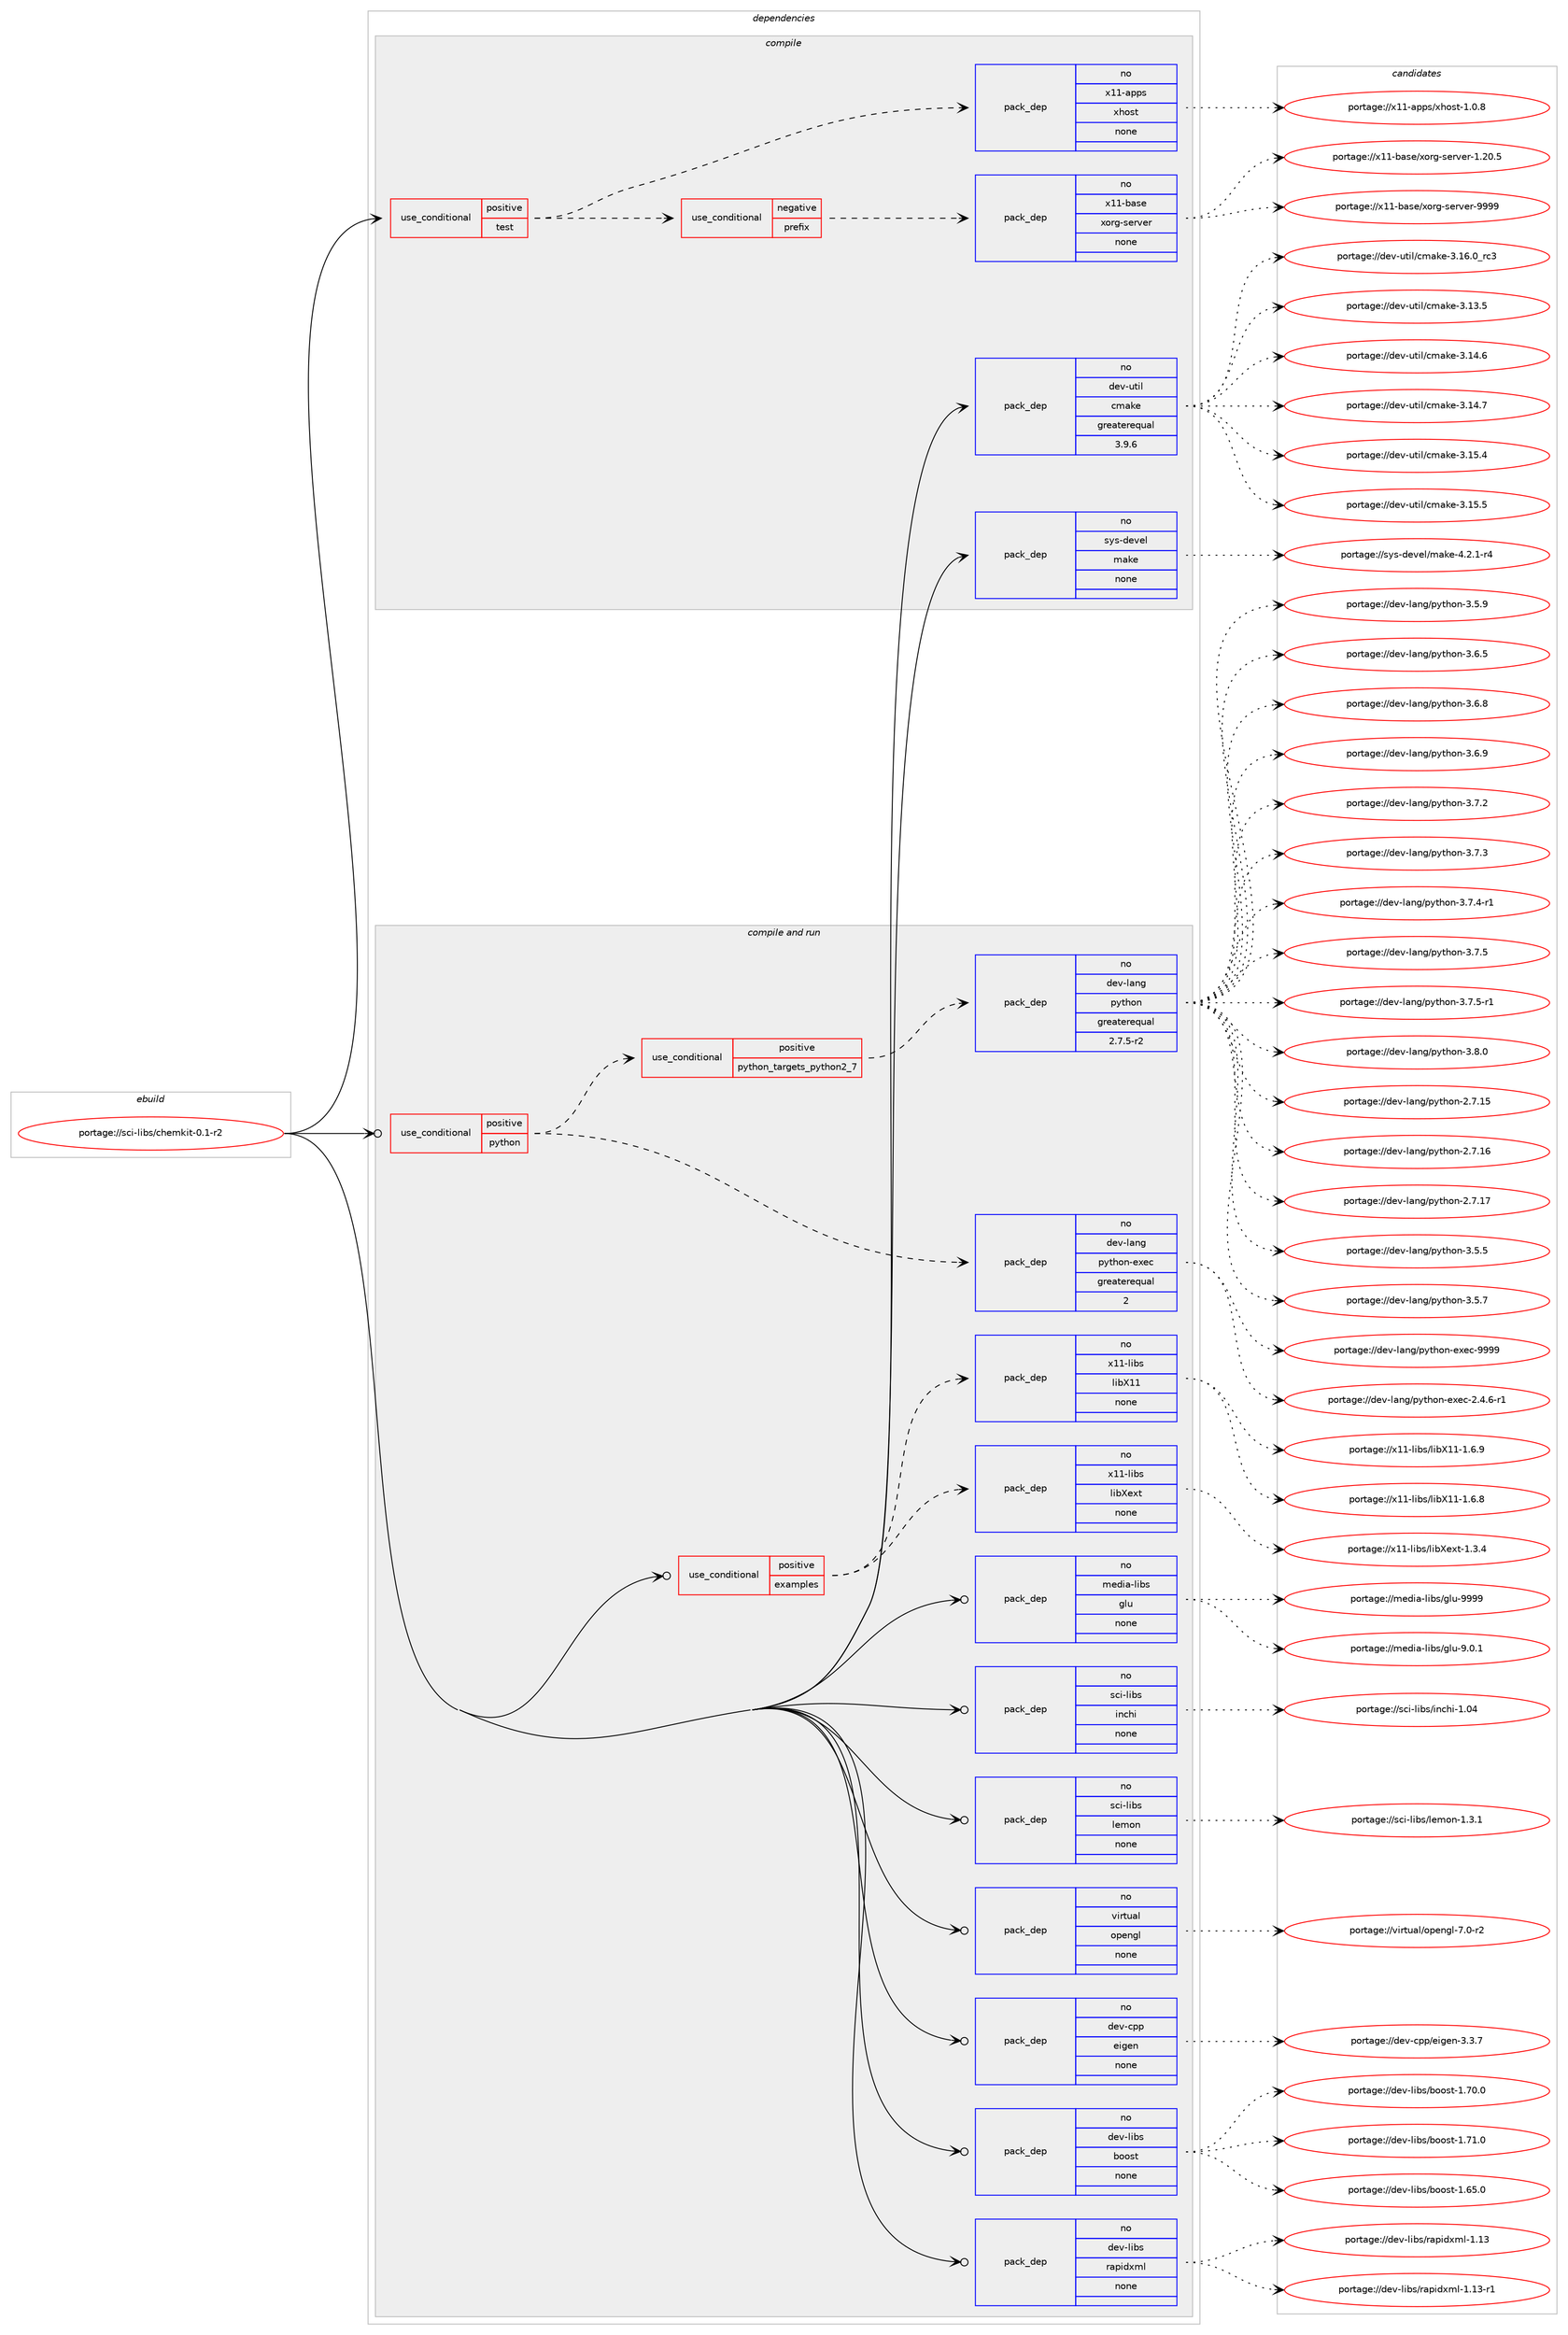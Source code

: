 digraph prolog {

# *************
# Graph options
# *************

newrank=true;
concentrate=true;
compound=true;
graph [rankdir=LR,fontname=Helvetica,fontsize=10,ranksep=1.5];#, ranksep=2.5, nodesep=0.2];
edge  [arrowhead=vee];
node  [fontname=Helvetica,fontsize=10];

# **********
# The ebuild
# **********

subgraph cluster_leftcol {
color=gray;
rank=same;
label=<<i>ebuild</i>>;
id [label="portage://sci-libs/chemkit-0.1-r2", color=red, width=4, href="../sci-libs/chemkit-0.1-r2.svg"];
}

# ****************
# The dependencies
# ****************

subgraph cluster_midcol {
color=gray;
label=<<i>dependencies</i>>;
subgraph cluster_compile {
fillcolor="#eeeeee";
style=filled;
label=<<i>compile</i>>;
subgraph cond96231 {
dependency389016 [label=<<TABLE BORDER="0" CELLBORDER="1" CELLSPACING="0" CELLPADDING="4"><TR><TD ROWSPAN="3" CELLPADDING="10">use_conditional</TD></TR><TR><TD>positive</TD></TR><TR><TD>test</TD></TR></TABLE>>, shape=none, color=red];
subgraph cond96232 {
dependency389017 [label=<<TABLE BORDER="0" CELLBORDER="1" CELLSPACING="0" CELLPADDING="4"><TR><TD ROWSPAN="3" CELLPADDING="10">use_conditional</TD></TR><TR><TD>negative</TD></TR><TR><TD>prefix</TD></TR></TABLE>>, shape=none, color=red];
subgraph pack286185 {
dependency389018 [label=<<TABLE BORDER="0" CELLBORDER="1" CELLSPACING="0" CELLPADDING="4" WIDTH="220"><TR><TD ROWSPAN="6" CELLPADDING="30">pack_dep</TD></TR><TR><TD WIDTH="110">no</TD></TR><TR><TD>x11-base</TD></TR><TR><TD>xorg-server</TD></TR><TR><TD>none</TD></TR><TR><TD></TD></TR></TABLE>>, shape=none, color=blue];
}
dependency389017:e -> dependency389018:w [weight=20,style="dashed",arrowhead="vee"];
}
dependency389016:e -> dependency389017:w [weight=20,style="dashed",arrowhead="vee"];
subgraph pack286186 {
dependency389019 [label=<<TABLE BORDER="0" CELLBORDER="1" CELLSPACING="0" CELLPADDING="4" WIDTH="220"><TR><TD ROWSPAN="6" CELLPADDING="30">pack_dep</TD></TR><TR><TD WIDTH="110">no</TD></TR><TR><TD>x11-apps</TD></TR><TR><TD>xhost</TD></TR><TR><TD>none</TD></TR><TR><TD></TD></TR></TABLE>>, shape=none, color=blue];
}
dependency389016:e -> dependency389019:w [weight=20,style="dashed",arrowhead="vee"];
}
id:e -> dependency389016:w [weight=20,style="solid",arrowhead="vee"];
subgraph pack286187 {
dependency389020 [label=<<TABLE BORDER="0" CELLBORDER="1" CELLSPACING="0" CELLPADDING="4" WIDTH="220"><TR><TD ROWSPAN="6" CELLPADDING="30">pack_dep</TD></TR><TR><TD WIDTH="110">no</TD></TR><TR><TD>dev-util</TD></TR><TR><TD>cmake</TD></TR><TR><TD>greaterequal</TD></TR><TR><TD>3.9.6</TD></TR></TABLE>>, shape=none, color=blue];
}
id:e -> dependency389020:w [weight=20,style="solid",arrowhead="vee"];
subgraph pack286188 {
dependency389021 [label=<<TABLE BORDER="0" CELLBORDER="1" CELLSPACING="0" CELLPADDING="4" WIDTH="220"><TR><TD ROWSPAN="6" CELLPADDING="30">pack_dep</TD></TR><TR><TD WIDTH="110">no</TD></TR><TR><TD>sys-devel</TD></TR><TR><TD>make</TD></TR><TR><TD>none</TD></TR><TR><TD></TD></TR></TABLE>>, shape=none, color=blue];
}
id:e -> dependency389021:w [weight=20,style="solid",arrowhead="vee"];
}
subgraph cluster_compileandrun {
fillcolor="#eeeeee";
style=filled;
label=<<i>compile and run</i>>;
subgraph cond96233 {
dependency389022 [label=<<TABLE BORDER="0" CELLBORDER="1" CELLSPACING="0" CELLPADDING="4"><TR><TD ROWSPAN="3" CELLPADDING="10">use_conditional</TD></TR><TR><TD>positive</TD></TR><TR><TD>examples</TD></TR></TABLE>>, shape=none, color=red];
subgraph pack286189 {
dependency389023 [label=<<TABLE BORDER="0" CELLBORDER="1" CELLSPACING="0" CELLPADDING="4" WIDTH="220"><TR><TD ROWSPAN="6" CELLPADDING="30">pack_dep</TD></TR><TR><TD WIDTH="110">no</TD></TR><TR><TD>x11-libs</TD></TR><TR><TD>libX11</TD></TR><TR><TD>none</TD></TR><TR><TD></TD></TR></TABLE>>, shape=none, color=blue];
}
dependency389022:e -> dependency389023:w [weight=20,style="dashed",arrowhead="vee"];
subgraph pack286190 {
dependency389024 [label=<<TABLE BORDER="0" CELLBORDER="1" CELLSPACING="0" CELLPADDING="4" WIDTH="220"><TR><TD ROWSPAN="6" CELLPADDING="30">pack_dep</TD></TR><TR><TD WIDTH="110">no</TD></TR><TR><TD>x11-libs</TD></TR><TR><TD>libXext</TD></TR><TR><TD>none</TD></TR><TR><TD></TD></TR></TABLE>>, shape=none, color=blue];
}
dependency389022:e -> dependency389024:w [weight=20,style="dashed",arrowhead="vee"];
}
id:e -> dependency389022:w [weight=20,style="solid",arrowhead="odotvee"];
subgraph cond96234 {
dependency389025 [label=<<TABLE BORDER="0" CELLBORDER="1" CELLSPACING="0" CELLPADDING="4"><TR><TD ROWSPAN="3" CELLPADDING="10">use_conditional</TD></TR><TR><TD>positive</TD></TR><TR><TD>python</TD></TR></TABLE>>, shape=none, color=red];
subgraph cond96235 {
dependency389026 [label=<<TABLE BORDER="0" CELLBORDER="1" CELLSPACING="0" CELLPADDING="4"><TR><TD ROWSPAN="3" CELLPADDING="10">use_conditional</TD></TR><TR><TD>positive</TD></TR><TR><TD>python_targets_python2_7</TD></TR></TABLE>>, shape=none, color=red];
subgraph pack286191 {
dependency389027 [label=<<TABLE BORDER="0" CELLBORDER="1" CELLSPACING="0" CELLPADDING="4" WIDTH="220"><TR><TD ROWSPAN="6" CELLPADDING="30">pack_dep</TD></TR><TR><TD WIDTH="110">no</TD></TR><TR><TD>dev-lang</TD></TR><TR><TD>python</TD></TR><TR><TD>greaterequal</TD></TR><TR><TD>2.7.5-r2</TD></TR></TABLE>>, shape=none, color=blue];
}
dependency389026:e -> dependency389027:w [weight=20,style="dashed",arrowhead="vee"];
}
dependency389025:e -> dependency389026:w [weight=20,style="dashed",arrowhead="vee"];
subgraph pack286192 {
dependency389028 [label=<<TABLE BORDER="0" CELLBORDER="1" CELLSPACING="0" CELLPADDING="4" WIDTH="220"><TR><TD ROWSPAN="6" CELLPADDING="30">pack_dep</TD></TR><TR><TD WIDTH="110">no</TD></TR><TR><TD>dev-lang</TD></TR><TR><TD>python-exec</TD></TR><TR><TD>greaterequal</TD></TR><TR><TD>2</TD></TR></TABLE>>, shape=none, color=blue];
}
dependency389025:e -> dependency389028:w [weight=20,style="dashed",arrowhead="vee"];
}
id:e -> dependency389025:w [weight=20,style="solid",arrowhead="odotvee"];
subgraph pack286193 {
dependency389029 [label=<<TABLE BORDER="0" CELLBORDER="1" CELLSPACING="0" CELLPADDING="4" WIDTH="220"><TR><TD ROWSPAN="6" CELLPADDING="30">pack_dep</TD></TR><TR><TD WIDTH="110">no</TD></TR><TR><TD>dev-cpp</TD></TR><TR><TD>eigen</TD></TR><TR><TD>none</TD></TR><TR><TD></TD></TR></TABLE>>, shape=none, color=blue];
}
id:e -> dependency389029:w [weight=20,style="solid",arrowhead="odotvee"];
subgraph pack286194 {
dependency389030 [label=<<TABLE BORDER="0" CELLBORDER="1" CELLSPACING="0" CELLPADDING="4" WIDTH="220"><TR><TD ROWSPAN="6" CELLPADDING="30">pack_dep</TD></TR><TR><TD WIDTH="110">no</TD></TR><TR><TD>dev-libs</TD></TR><TR><TD>boost</TD></TR><TR><TD>none</TD></TR><TR><TD></TD></TR></TABLE>>, shape=none, color=blue];
}
id:e -> dependency389030:w [weight=20,style="solid",arrowhead="odotvee"];
subgraph pack286195 {
dependency389031 [label=<<TABLE BORDER="0" CELLBORDER="1" CELLSPACING="0" CELLPADDING="4" WIDTH="220"><TR><TD ROWSPAN="6" CELLPADDING="30">pack_dep</TD></TR><TR><TD WIDTH="110">no</TD></TR><TR><TD>dev-libs</TD></TR><TR><TD>rapidxml</TD></TR><TR><TD>none</TD></TR><TR><TD></TD></TR></TABLE>>, shape=none, color=blue];
}
id:e -> dependency389031:w [weight=20,style="solid",arrowhead="odotvee"];
subgraph pack286196 {
dependency389032 [label=<<TABLE BORDER="0" CELLBORDER="1" CELLSPACING="0" CELLPADDING="4" WIDTH="220"><TR><TD ROWSPAN="6" CELLPADDING="30">pack_dep</TD></TR><TR><TD WIDTH="110">no</TD></TR><TR><TD>media-libs</TD></TR><TR><TD>glu</TD></TR><TR><TD>none</TD></TR><TR><TD></TD></TR></TABLE>>, shape=none, color=blue];
}
id:e -> dependency389032:w [weight=20,style="solid",arrowhead="odotvee"];
subgraph pack286197 {
dependency389033 [label=<<TABLE BORDER="0" CELLBORDER="1" CELLSPACING="0" CELLPADDING="4" WIDTH="220"><TR><TD ROWSPAN="6" CELLPADDING="30">pack_dep</TD></TR><TR><TD WIDTH="110">no</TD></TR><TR><TD>sci-libs</TD></TR><TR><TD>inchi</TD></TR><TR><TD>none</TD></TR><TR><TD></TD></TR></TABLE>>, shape=none, color=blue];
}
id:e -> dependency389033:w [weight=20,style="solid",arrowhead="odotvee"];
subgraph pack286198 {
dependency389034 [label=<<TABLE BORDER="0" CELLBORDER="1" CELLSPACING="0" CELLPADDING="4" WIDTH="220"><TR><TD ROWSPAN="6" CELLPADDING="30">pack_dep</TD></TR><TR><TD WIDTH="110">no</TD></TR><TR><TD>sci-libs</TD></TR><TR><TD>lemon</TD></TR><TR><TD>none</TD></TR><TR><TD></TD></TR></TABLE>>, shape=none, color=blue];
}
id:e -> dependency389034:w [weight=20,style="solid",arrowhead="odotvee"];
subgraph pack286199 {
dependency389035 [label=<<TABLE BORDER="0" CELLBORDER="1" CELLSPACING="0" CELLPADDING="4" WIDTH="220"><TR><TD ROWSPAN="6" CELLPADDING="30">pack_dep</TD></TR><TR><TD WIDTH="110">no</TD></TR><TR><TD>virtual</TD></TR><TR><TD>opengl</TD></TR><TR><TD>none</TD></TR><TR><TD></TD></TR></TABLE>>, shape=none, color=blue];
}
id:e -> dependency389035:w [weight=20,style="solid",arrowhead="odotvee"];
}
subgraph cluster_run {
fillcolor="#eeeeee";
style=filled;
label=<<i>run</i>>;
}
}

# **************
# The candidates
# **************

subgraph cluster_choices {
rank=same;
color=gray;
label=<<i>candidates</i>>;

subgraph choice286185 {
color=black;
nodesep=1;
choiceportage1204949459897115101471201111141034511510111411810111445494650484653 [label="portage://x11-base/xorg-server-1.20.5", color=red, width=4,href="../x11-base/xorg-server-1.20.5.svg"];
choiceportage120494945989711510147120111114103451151011141181011144557575757 [label="portage://x11-base/xorg-server-9999", color=red, width=4,href="../x11-base/xorg-server-9999.svg"];
dependency389018:e -> choiceportage1204949459897115101471201111141034511510111411810111445494650484653:w [style=dotted,weight="100"];
dependency389018:e -> choiceportage120494945989711510147120111114103451151011141181011144557575757:w [style=dotted,weight="100"];
}
subgraph choice286186 {
color=black;
nodesep=1;
choiceportage1204949459711211211547120104111115116454946484656 [label="portage://x11-apps/xhost-1.0.8", color=red, width=4,href="../x11-apps/xhost-1.0.8.svg"];
dependency389019:e -> choiceportage1204949459711211211547120104111115116454946484656:w [style=dotted,weight="100"];
}
subgraph choice286187 {
color=black;
nodesep=1;
choiceportage1001011184511711610510847991099710710145514649514653 [label="portage://dev-util/cmake-3.13.5", color=red, width=4,href="../dev-util/cmake-3.13.5.svg"];
choiceportage1001011184511711610510847991099710710145514649524654 [label="portage://dev-util/cmake-3.14.6", color=red, width=4,href="../dev-util/cmake-3.14.6.svg"];
choiceportage1001011184511711610510847991099710710145514649524655 [label="portage://dev-util/cmake-3.14.7", color=red, width=4,href="../dev-util/cmake-3.14.7.svg"];
choiceportage1001011184511711610510847991099710710145514649534652 [label="portage://dev-util/cmake-3.15.4", color=red, width=4,href="../dev-util/cmake-3.15.4.svg"];
choiceportage1001011184511711610510847991099710710145514649534653 [label="portage://dev-util/cmake-3.15.5", color=red, width=4,href="../dev-util/cmake-3.15.5.svg"];
choiceportage1001011184511711610510847991099710710145514649544648951149951 [label="portage://dev-util/cmake-3.16.0_rc3", color=red, width=4,href="../dev-util/cmake-3.16.0_rc3.svg"];
dependency389020:e -> choiceportage1001011184511711610510847991099710710145514649514653:w [style=dotted,weight="100"];
dependency389020:e -> choiceportage1001011184511711610510847991099710710145514649524654:w [style=dotted,weight="100"];
dependency389020:e -> choiceportage1001011184511711610510847991099710710145514649524655:w [style=dotted,weight="100"];
dependency389020:e -> choiceportage1001011184511711610510847991099710710145514649534652:w [style=dotted,weight="100"];
dependency389020:e -> choiceportage1001011184511711610510847991099710710145514649534653:w [style=dotted,weight="100"];
dependency389020:e -> choiceportage1001011184511711610510847991099710710145514649544648951149951:w [style=dotted,weight="100"];
}
subgraph choice286188 {
color=black;
nodesep=1;
choiceportage1151211154510010111810110847109971071014552465046494511452 [label="portage://sys-devel/make-4.2.1-r4", color=red, width=4,href="../sys-devel/make-4.2.1-r4.svg"];
dependency389021:e -> choiceportage1151211154510010111810110847109971071014552465046494511452:w [style=dotted,weight="100"];
}
subgraph choice286189 {
color=black;
nodesep=1;
choiceportage120494945108105981154710810598884949454946544656 [label="portage://x11-libs/libX11-1.6.8", color=red, width=4,href="../x11-libs/libX11-1.6.8.svg"];
choiceportage120494945108105981154710810598884949454946544657 [label="portage://x11-libs/libX11-1.6.9", color=red, width=4,href="../x11-libs/libX11-1.6.9.svg"];
dependency389023:e -> choiceportage120494945108105981154710810598884949454946544656:w [style=dotted,weight="100"];
dependency389023:e -> choiceportage120494945108105981154710810598884949454946544657:w [style=dotted,weight="100"];
}
subgraph choice286190 {
color=black;
nodesep=1;
choiceportage12049494510810598115471081059888101120116454946514652 [label="portage://x11-libs/libXext-1.3.4", color=red, width=4,href="../x11-libs/libXext-1.3.4.svg"];
dependency389024:e -> choiceportage12049494510810598115471081059888101120116454946514652:w [style=dotted,weight="100"];
}
subgraph choice286191 {
color=black;
nodesep=1;
choiceportage10010111845108971101034711212111610411111045504655464953 [label="portage://dev-lang/python-2.7.15", color=red, width=4,href="../dev-lang/python-2.7.15.svg"];
choiceportage10010111845108971101034711212111610411111045504655464954 [label="portage://dev-lang/python-2.7.16", color=red, width=4,href="../dev-lang/python-2.7.16.svg"];
choiceportage10010111845108971101034711212111610411111045504655464955 [label="portage://dev-lang/python-2.7.17", color=red, width=4,href="../dev-lang/python-2.7.17.svg"];
choiceportage100101118451089711010347112121116104111110455146534653 [label="portage://dev-lang/python-3.5.5", color=red, width=4,href="../dev-lang/python-3.5.5.svg"];
choiceportage100101118451089711010347112121116104111110455146534655 [label="portage://dev-lang/python-3.5.7", color=red, width=4,href="../dev-lang/python-3.5.7.svg"];
choiceportage100101118451089711010347112121116104111110455146534657 [label="portage://dev-lang/python-3.5.9", color=red, width=4,href="../dev-lang/python-3.5.9.svg"];
choiceportage100101118451089711010347112121116104111110455146544653 [label="portage://dev-lang/python-3.6.5", color=red, width=4,href="../dev-lang/python-3.6.5.svg"];
choiceportage100101118451089711010347112121116104111110455146544656 [label="portage://dev-lang/python-3.6.8", color=red, width=4,href="../dev-lang/python-3.6.8.svg"];
choiceportage100101118451089711010347112121116104111110455146544657 [label="portage://dev-lang/python-3.6.9", color=red, width=4,href="../dev-lang/python-3.6.9.svg"];
choiceportage100101118451089711010347112121116104111110455146554650 [label="portage://dev-lang/python-3.7.2", color=red, width=4,href="../dev-lang/python-3.7.2.svg"];
choiceportage100101118451089711010347112121116104111110455146554651 [label="portage://dev-lang/python-3.7.3", color=red, width=4,href="../dev-lang/python-3.7.3.svg"];
choiceportage1001011184510897110103471121211161041111104551465546524511449 [label="portage://dev-lang/python-3.7.4-r1", color=red, width=4,href="../dev-lang/python-3.7.4-r1.svg"];
choiceportage100101118451089711010347112121116104111110455146554653 [label="portage://dev-lang/python-3.7.5", color=red, width=4,href="../dev-lang/python-3.7.5.svg"];
choiceportage1001011184510897110103471121211161041111104551465546534511449 [label="portage://dev-lang/python-3.7.5-r1", color=red, width=4,href="../dev-lang/python-3.7.5-r1.svg"];
choiceportage100101118451089711010347112121116104111110455146564648 [label="portage://dev-lang/python-3.8.0", color=red, width=4,href="../dev-lang/python-3.8.0.svg"];
dependency389027:e -> choiceportage10010111845108971101034711212111610411111045504655464953:w [style=dotted,weight="100"];
dependency389027:e -> choiceportage10010111845108971101034711212111610411111045504655464954:w [style=dotted,weight="100"];
dependency389027:e -> choiceportage10010111845108971101034711212111610411111045504655464955:w [style=dotted,weight="100"];
dependency389027:e -> choiceportage100101118451089711010347112121116104111110455146534653:w [style=dotted,weight="100"];
dependency389027:e -> choiceportage100101118451089711010347112121116104111110455146534655:w [style=dotted,weight="100"];
dependency389027:e -> choiceportage100101118451089711010347112121116104111110455146534657:w [style=dotted,weight="100"];
dependency389027:e -> choiceportage100101118451089711010347112121116104111110455146544653:w [style=dotted,weight="100"];
dependency389027:e -> choiceportage100101118451089711010347112121116104111110455146544656:w [style=dotted,weight="100"];
dependency389027:e -> choiceportage100101118451089711010347112121116104111110455146544657:w [style=dotted,weight="100"];
dependency389027:e -> choiceportage100101118451089711010347112121116104111110455146554650:w [style=dotted,weight="100"];
dependency389027:e -> choiceportage100101118451089711010347112121116104111110455146554651:w [style=dotted,weight="100"];
dependency389027:e -> choiceportage1001011184510897110103471121211161041111104551465546524511449:w [style=dotted,weight="100"];
dependency389027:e -> choiceportage100101118451089711010347112121116104111110455146554653:w [style=dotted,weight="100"];
dependency389027:e -> choiceportage1001011184510897110103471121211161041111104551465546534511449:w [style=dotted,weight="100"];
dependency389027:e -> choiceportage100101118451089711010347112121116104111110455146564648:w [style=dotted,weight="100"];
}
subgraph choice286192 {
color=black;
nodesep=1;
choiceportage10010111845108971101034711212111610411111045101120101994550465246544511449 [label="portage://dev-lang/python-exec-2.4.6-r1", color=red, width=4,href="../dev-lang/python-exec-2.4.6-r1.svg"];
choiceportage10010111845108971101034711212111610411111045101120101994557575757 [label="portage://dev-lang/python-exec-9999", color=red, width=4,href="../dev-lang/python-exec-9999.svg"];
dependency389028:e -> choiceportage10010111845108971101034711212111610411111045101120101994550465246544511449:w [style=dotted,weight="100"];
dependency389028:e -> choiceportage10010111845108971101034711212111610411111045101120101994557575757:w [style=dotted,weight="100"];
}
subgraph choice286193 {
color=black;
nodesep=1;
choiceportage100101118459911211247101105103101110455146514655 [label="portage://dev-cpp/eigen-3.3.7", color=red, width=4,href="../dev-cpp/eigen-3.3.7.svg"];
dependency389029:e -> choiceportage100101118459911211247101105103101110455146514655:w [style=dotted,weight="100"];
}
subgraph choice286194 {
color=black;
nodesep=1;
choiceportage1001011184510810598115479811111111511645494654534648 [label="portage://dev-libs/boost-1.65.0", color=red, width=4,href="../dev-libs/boost-1.65.0.svg"];
choiceportage1001011184510810598115479811111111511645494655484648 [label="portage://dev-libs/boost-1.70.0", color=red, width=4,href="../dev-libs/boost-1.70.0.svg"];
choiceportage1001011184510810598115479811111111511645494655494648 [label="portage://dev-libs/boost-1.71.0", color=red, width=4,href="../dev-libs/boost-1.71.0.svg"];
dependency389030:e -> choiceportage1001011184510810598115479811111111511645494654534648:w [style=dotted,weight="100"];
dependency389030:e -> choiceportage1001011184510810598115479811111111511645494655484648:w [style=dotted,weight="100"];
dependency389030:e -> choiceportage1001011184510810598115479811111111511645494655494648:w [style=dotted,weight="100"];
}
subgraph choice286195 {
color=black;
nodesep=1;
choiceportage100101118451081059811547114971121051001201091084549464951 [label="portage://dev-libs/rapidxml-1.13", color=red, width=4,href="../dev-libs/rapidxml-1.13.svg"];
choiceportage1001011184510810598115471149711210510012010910845494649514511449 [label="portage://dev-libs/rapidxml-1.13-r1", color=red, width=4,href="../dev-libs/rapidxml-1.13-r1.svg"];
dependency389031:e -> choiceportage100101118451081059811547114971121051001201091084549464951:w [style=dotted,weight="100"];
dependency389031:e -> choiceportage1001011184510810598115471149711210510012010910845494649514511449:w [style=dotted,weight="100"];
}
subgraph choice286196 {
color=black;
nodesep=1;
choiceportage10910110010597451081059811547103108117455746484649 [label="portage://media-libs/glu-9.0.1", color=red, width=4,href="../media-libs/glu-9.0.1.svg"];
choiceportage109101100105974510810598115471031081174557575757 [label="portage://media-libs/glu-9999", color=red, width=4,href="../media-libs/glu-9999.svg"];
dependency389032:e -> choiceportage10910110010597451081059811547103108117455746484649:w [style=dotted,weight="100"];
dependency389032:e -> choiceportage109101100105974510810598115471031081174557575757:w [style=dotted,weight="100"];
}
subgraph choice286197 {
color=black;
nodesep=1;
choiceportage11599105451081059811547105110991041054549464852 [label="portage://sci-libs/inchi-1.04", color=red, width=4,href="../sci-libs/inchi-1.04.svg"];
dependency389033:e -> choiceportage11599105451081059811547105110991041054549464852:w [style=dotted,weight="100"];
}
subgraph choice286198 {
color=black;
nodesep=1;
choiceportage11599105451081059811547108101109111110454946514649 [label="portage://sci-libs/lemon-1.3.1", color=red, width=4,href="../sci-libs/lemon-1.3.1.svg"];
dependency389034:e -> choiceportage11599105451081059811547108101109111110454946514649:w [style=dotted,weight="100"];
}
subgraph choice286199 {
color=black;
nodesep=1;
choiceportage1181051141161179710847111112101110103108455546484511450 [label="portage://virtual/opengl-7.0-r2", color=red, width=4,href="../virtual/opengl-7.0-r2.svg"];
dependency389035:e -> choiceportage1181051141161179710847111112101110103108455546484511450:w [style=dotted,weight="100"];
}
}

}
